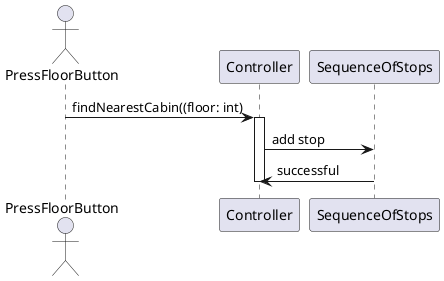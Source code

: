 @startuml

actor PressFloorButton

PressFloorButton -> Controller: findNearestCabin((floor: int)
activate Controller
Controller -> SequenceOfStops: add stop
SequenceOfStops -> Controller: successful
deactivate Controller
@enduml
